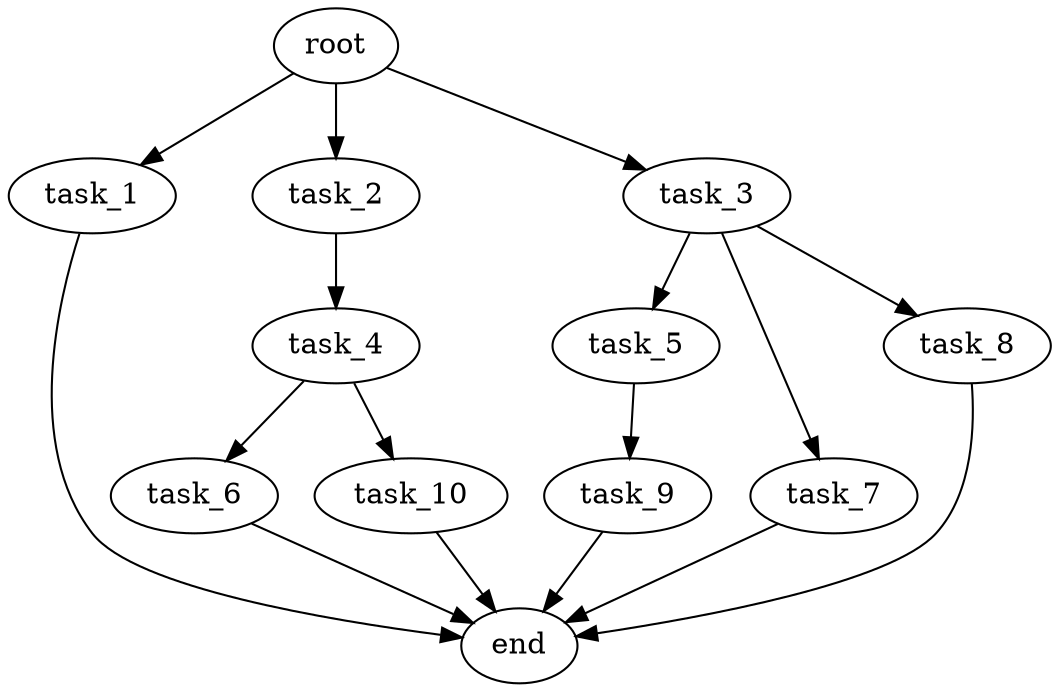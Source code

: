 digraph G {
  root [size="0.000000e+00"];
  task_1 [size="8.444999e+10"];
  task_2 [size="2.433921e+10"];
  task_3 [size="5.889124e+10"];
  task_4 [size="5.240101e+10"];
  task_5 [size="3.958271e+10"];
  task_6 [size="3.103435e+10"];
  task_7 [size="3.395793e+10"];
  task_8 [size="3.331353e+10"];
  task_9 [size="1.682159e+10"];
  task_10 [size="5.105322e+10"];
  end [size="0.000000e+00"];

  root -> task_1 [size="1.000000e-12"];
  root -> task_2 [size="1.000000e-12"];
  root -> task_3 [size="1.000000e-12"];
  task_1 -> end [size="1.000000e-12"];
  task_2 -> task_4 [size="5.240101e+08"];
  task_3 -> task_5 [size="3.958271e+08"];
  task_3 -> task_7 [size="3.395793e+08"];
  task_3 -> task_8 [size="3.331353e+08"];
  task_4 -> task_6 [size="3.103435e+08"];
  task_4 -> task_10 [size="5.105322e+08"];
  task_5 -> task_9 [size="1.682159e+08"];
  task_6 -> end [size="1.000000e-12"];
  task_7 -> end [size="1.000000e-12"];
  task_8 -> end [size="1.000000e-12"];
  task_9 -> end [size="1.000000e-12"];
  task_10 -> end [size="1.000000e-12"];
}

